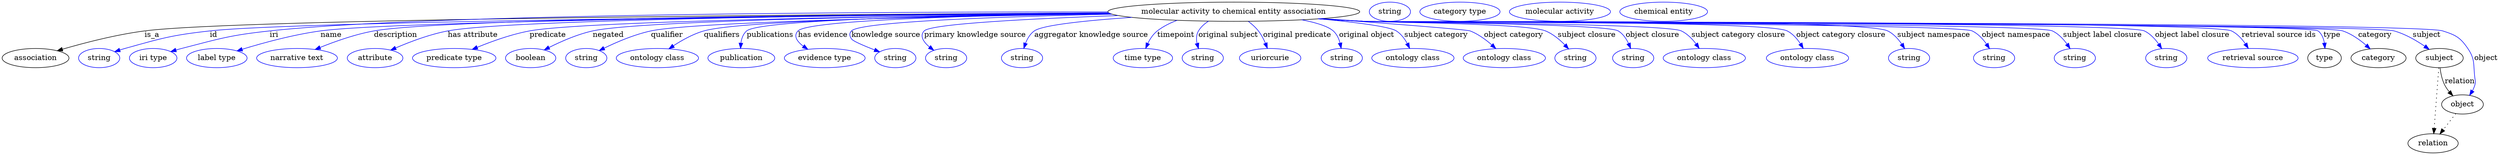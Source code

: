 digraph {
	graph [bb="0,0,4665.4,283"];
	node [label="\N"];
	"molecular activity to chemical entity association"	[height=0.5,
		label="molecular activity to chemical entity association",
		pos="2301.4,265",
		width=6.5355];
	association	[height=0.5,
		pos="62.394,178",
		width=1.7332];
	"molecular activity to chemical entity association" -> association	[label=is_a,
		lp="280.39,221.5",
		pos="e,102.91,191.77 2067.2,262.91 1570.1,260.18 440.46,251.54 266.39,229 213.11,222.1 153.58,206.58 112.65,194.65"];
	id	[color=blue,
		height=0.5,
		label=string,
		pos="181.39,178",
		width=1.0652];
	"molecular activity to chemical entity association" -> id	[color=blue,
		label=id,
		lp="395.39,221.5",
		pos="e,210.38,189.98 2068.9,262.18 1595.5,258.11 550.92,247.19 388.39,229 316.67,220.97 298.9,215.43 229.39,196 226.29,195.13 223.09,\
194.17 219.89,193.15",
		style=solid];
	iri	[color=blue,
		height=0.5,
		label="iri type",
		pos="282.39,178",
		width=1.2277];
	"molecular activity to chemical entity association" -> iri	[color=blue,
		label=iri,
		lp="507.39,221.5",
		pos="e,315.31,190.19 2066,264.67 1648.9,264.97 795.67,261.42 499.39,229 425.49,220.91 407.35,214.72 335.39,196 332.02,195.12 328.54,194.15 \
325.06,193.14",
		style=solid];
	name	[color=blue,
		height=0.5,
		label="label type",
		pos="401.39,178",
		width=1.5707];
	"molecular activity to chemical entity association" -> name	[color=blue,
		label=name,
		lp="614.39,221.5",
		pos="e,438.96,191.52 2068.7,262.24 1635.5,258.52 736.17,248.54 594.39,229 543.88,222.04 487.58,206.53 448.89,194.61",
		style=solid];
	description	[color=blue,
		height=0.5,
		label="narrative text",
		pos="551.39,178",
		width=2.0943];
	"molecular activity to chemical entity association" -> description	[color=blue,
		label=description,
		lp="734.89,221.5",
		pos="e,584.96,194.12 2067.3,262.96 1653.9,260.52 825.39,252.71 694.39,229 659.78,222.74 622.31,209.37 594.41,198.03",
		style=solid];
	"has attribute"	[color=blue,
		height=0.5,
		label=attribute,
		pos="696.39,178",
		width=1.4443];
	"molecular activity to chemical entity association" -> "has attribute"	[color=blue,
		label="has attribute",
		lp="879.39,221.5",
		pos="e,725.57,192.92 2068.1,262.63 1684.3,259.75 949.95,251.37 832.39,229 798.39,222.53 761.65,208.57 734.94,197.04",
		style=solid];
	predicate	[color=blue,
		height=0.5,
		label="predicate type",
		pos="844.39,178",
		width=2.1665];
	"molecular activity to chemical entity association" -> predicate	[color=blue,
		label=predicate,
		lp="1019.4,221.5",
		pos="e,878.04,194.32 2069.7,261.78 1720.4,257.84 1088.5,248.16 985.39,229 951.47,222.7 914.79,209.47 887.35,198.21",
		style=solid];
	negated	[color=blue,
		height=0.5,
		label=boolean,
		pos="987.39,178",
		width=1.2999];
	"molecular activity to chemical entity association" -> negated	[color=blue,
		label=negated,
		lp="1131.4,221.5",
		pos="e,1012.5,193.24 2069.3,261.95 1747.2,258.39 1193.7,249.38 1102.4,229 1073.9,222.65 1043.8,209.27 1021.5,197.94",
		style=solid];
	qualifier	[color=blue,
		height=0.5,
		label=string,
		pos="1090.4,178",
		width=1.0652];
	"molecular activity to chemical entity association" -> qualifier	[color=blue,
		label=qualifier,
		lp="1241.4,221.5",
		pos="e,1114.6,192.05 2071.8,261.01 1776.8,256.48 1292.8,246.51 1211.4,229 1180.5,222.36 1147.6,208.21 1123.8,196.65",
		style=solid];
	qualifiers	[color=blue,
		height=0.5,
		label="ontology class",
		pos="1223.4,178",
		width=2.1304];
	"molecular activity to chemical entity association" -> qualifiers	[color=blue,
		label=qualifiers,
		lp="1343.9,221.5",
		pos="e,1244.9,195.38 2069.9,261.68 1799.9,258.06 1381.2,249.24 1310.4,229 1290,223.18 1269.4,211.62 1253.4,201.08",
		style=solid];
	publications	[color=blue,
		height=0.5,
		label=publication,
		pos="1380.4,178",
		width=1.7332];
	"molecular activity to chemical entity association" -> publications	[color=blue,
		label=publications,
		lp="1434.4,221.5",
		pos="e,1378.9,196.02 2069,262.17 1807.6,259.06 1415.9,250.77 1390.4,229 1383.8,223.37 1380.8,214.71 1379.6,206.17",
		style=solid];
	"has evidence"	[color=blue,
		height=0.5,
		label="evidence type",
		pos="1536.4,178",
		width=2.0943];
	"molecular activity to chemical entity association" -> "has evidence"	[color=blue,
		label="has evidence",
		lp="1532.9,221.5",
		pos="e,1505,194.37 2069.6,261.82 1835.8,258.45 1506.5,249.98 1486.4,229 1477.2,219.42 1484.7,209.02 1496.4,200.2",
		style=solid];
	"knowledge source"	[color=blue,
		height=0.5,
		label=string,
		pos="1668.4,178",
		width=1.0652];
	"molecular activity to chemical entity association" -> "knowledge source"	[color=blue,
		label="knowledge source",
		lp="1650.9,221.5",
		pos="e,1639.1,189.71 2073.8,260.33 1870.9,255.91 1603.3,246.75 1586.4,229 1581.8,224.17 1582.7,219.56 1586.4,214 1589.1,209.87 1609.6,\
201.11 1629.5,193.39",
		style=solid];
	"primary knowledge source"	[color=blue,
		height=0.5,
		label=string,
		pos="1763.4,178",
		width=1.0652];
	"molecular activity to chemical entity association" -> "primary knowledge source"	[color=blue,
		label="primary knowledge source",
		lp="1817.4,221.5",
		pos="e,1740.4,192.58 2085.6,257.8 1926.4,252.13 1735.2,242.55 1722.4,229 1713.4,219.44 1721.2,208.17 1732.3,198.76",
		style=solid];
	"aggregator knowledge source"	[color=blue,
		height=0.5,
		label=string,
		pos="1905.4,178",
		width=1.0652];
	"molecular activity to chemical entity association" -> "aggregator knowledge source"	[color=blue,
		label="aggregator knowledge source",
		lp="2034.9,221.5",
		pos="e,1908.7,196.22 2110.9,254.42 2027.3,248.68 1944.3,240.28 1928.4,229 1920.6,223.46 1915.4,214.59 1911.9,205.85",
		style=solid];
	timepoint	[color=blue,
		height=0.5,
		label="time type",
		pos="2131.4,178",
		width=1.5346];
	"molecular activity to chemical entity association" -> timepoint	[color=blue,
		label=timepoint,
		lp="2193.4,221.5",
		pos="e,2136.6,196.25 2195.6,248.91 2182.2,243.99 2169.4,237.52 2158.4,229 2150.7,223.04 2144.9,214.23 2140.7,205.66",
		style=solid];
	"original subject"	[color=blue,
		height=0.5,
		label=string,
		pos="2243.4,178",
		width=1.0652];
	"molecular activity to chemical entity association" -> "original subject"	[color=blue,
		label="original subject",
		lp="2291.4,221.5",
		pos="e,2235.4,195.83 2254.2,247.32 2246.7,242.57 2239.9,236.56 2235.4,229 2231.2,222.01 2231.1,213.51 2232.7,205.53",
		style=solid];
	"original predicate"	[color=blue,
		height=0.5,
		label=uriorcurie,
		pos="2369.4,178",
		width=1.5887];
	"molecular activity to chemical entity association" -> "original predicate"	[color=blue,
		label="original predicate",
		lp="2419.9,221.5",
		pos="e,2364.2,196.38 2328.7,246.8 2335.4,241.66 2342.2,235.62 2347.4,229 2352.8,222.12 2357.2,213.69 2360.6,205.72",
		style=solid];
	"original object"	[color=blue,
		height=0.5,
		label=string,
		pos="2503.4,178",
		width=1.0652];
	"molecular activity to chemical entity association" -> "original object"	[color=blue,
		label="original object",
		lp="2549.9,221.5",
		pos="e,2502.3,196.25 2428.4,249.83 2454.6,244.72 2477.3,237.92 2487.4,229 2494,223.17 2497.9,214.61 2500.2,206.21",
		style=solid];
	"subject category"	[color=blue,
		height=0.5,
		label="ontology class",
		pos="2636.4,178",
		width=2.1304];
	"molecular activity to chemical entity association" -> "subject category"	[color=blue,
		label="subject category",
		lp="2679.9,221.5",
		pos="e,2630.3,196.26 2460.5,251.69 2527.1,245.42 2592.2,237.36 2605.4,229 2614.2,223.4 2621,214.27 2625.8,205.34",
		style=solid];
	"object category"	[color=blue,
		height=0.5,
		label="ontology class",
		pos="2807.4,178",
		width=2.1304];
	"molecular activity to chemical entity association" -> "object category"	[color=blue,
		label="object category",
		lp="2824.9,221.5",
		pos="e,2791.5,195.84 2465.6,252.08 2588.6,242.99 2736.7,231.6 2743.4,229 2758.3,223.2 2772.6,212.72 2783.8,202.85",
		style=solid];
	"subject closure"	[color=blue,
		height=0.5,
		label=string,
		pos="2940.4,178",
		width=1.0652];
	"molecular activity to chemical entity association" -> "subject closure"	[color=blue,
		label="subject closure",
		lp="2961.9,221.5",
		pos="e,2927.6,195.23 2466.8,252.16 2493.4,250.36 2520.6,248.58 2546.4,247 2583.9,244.7 2849.6,243.33 2884.4,229 2898.2,223.3 2910.9,212.66 \
2920.7,202.66",
		style=solid];
	"object closure"	[color=blue,
		height=0.5,
		label=string,
		pos="3048.4,178",
		width=1.0652];
	"molecular activity to chemical entity association" -> "object closure"	[color=blue,
		label="object closure",
		lp="3084.4,221.5",
		pos="e,3043.7,196.02 2464.1,251.99 2491.6,250.17 2519.8,248.43 2546.4,247 2572.7,245.59 2997.9,242.75 3020.4,229 3029.2,223.6 3035.5,\
214.35 3039.8,205.26",
		style=solid];
	"subject category closure"	[color=blue,
		height=0.5,
		label="ontology class",
		pos="3181.4,178",
		width=2.1304];
	"molecular activity to chemical entity association" -> "subject category closure"	[color=blue,
		label="subject category closure",
		lp="3244.9,221.5",
		pos="e,3171.8,196.24 2463.1,251.89 2490.9,250.06 2519.5,248.34 2546.4,247 2579.3,245.36 3108.7,243.18 3138.4,229 3149.5,223.71 3158.8,\
214.09 3165.9,204.68",
		style=solid];
	"object category closure"	[color=blue,
		height=0.5,
		label="ontology class",
		pos="3374.4,178",
		width=2.1304];
	"molecular activity to chemical entity association" -> "object category closure"	[color=blue,
		label="object category closure",
		lp="3436.9,221.5",
		pos="e,3366.4,196.22 2461.8,251.8 2490,249.96 2519,248.26 2546.4,247 2590.2,244.98 3297.3,248.95 3336.4,229 3346.7,223.74 3355,214.25 \
3361.2,204.95",
		style=solid];
	"subject namespace"	[color=blue,
		height=0.5,
		label=string,
		pos="3564.4,178",
		width=1.0652];
	"molecular activity to chemical entity association" -> "subject namespace"	[color=blue,
		label="subject namespace",
		lp="3610.4,221.5",
		pos="e,3556.1,195.77 2460.8,251.76 2489.3,249.91 2518.7,248.21 2546.4,247 2600.7,244.62 3475.6,252.99 3524.4,229 3535.2,223.66 3544.1,\
213.84 3550.7,204.31",
		style=solid];
	"object namespace"	[color=blue,
		height=0.5,
		label=string,
		pos="3723.4,178",
		width=1.0652];
	"molecular activity to chemical entity association" -> "object namespace"	[color=blue,
		label="object namespace",
		lp="3764.4,221.5",
		pos="e,3714.8,195.79 2460.5,251.72 2489.1,249.87 2518.6,248.18 2546.4,247 2577.9,245.66 3654,242.72 3682.4,229 3693.4,223.69 3702.4,213.88 \
3709.2,204.34",
		style=solid];
	"subject label closure"	[color=blue,
		height=0.5,
		label=string,
		pos="3874.4,178",
		width=1.0652];
	"molecular activity to chemical entity association" -> "subject label closure"	[color=blue,
		label="subject label closure",
		lp="3926.4,221.5",
		pos="e,3865.5,195.81 2460.1,251.7 2488.8,249.84 2518.5,248.16 2546.4,247 2582.1,245.51 3800.1,244.32 3832.4,229 3843.5,223.72 3852.8,\
213.9 3859.7,204.36",
		style=solid];
	"object label closure"	[color=blue,
		height=0.5,
		label=string,
		pos="4045.4,178",
		width=1.0652];
	"molecular activity to chemical entity association" -> "object label closure"	[color=blue,
		label="object label closure",
		lp="4093.9,221.5",
		pos="e,4036.8,195.81 2459.8,251.68 2488.6,249.82 2518.4,248.14 2546.4,247 2586.9,245.35 3967.9,246.55 4004.4,229 4015.4,223.71 4024.4,\
213.9 4031.2,204.35",
		style=solid];
	"retrieval source ids"	[color=blue,
		height=0.5,
		label="retrieval source",
		pos="4207.4,178",
		width=2.347];
	"molecular activity to chemical entity association" -> "retrieval source ids"	[color=blue,
		label="retrieval source ids",
		lp="4255.9,221.5",
		pos="e,4198.8,196.29 2459.8,251.65 2488.6,249.8 2518.4,248.13 2546.4,247 2591.4,245.19 4126.9,248.73 4167.4,229 4178.1,223.78 4186.9,\
214.16 4193.4,204.75",
		style=solid];
	type	[height=0.5,
		pos="4341.4,178",
		width=0.86659];
	"molecular activity to chemical entity association" -> type	[color=blue,
		label=type,
		lp="4355.4,221.5",
		pos="e,4342.2,196.18 2459.5,251.65 2488.4,249.79 2518.3,248.12 2546.4,247 2571.1,246.02 4310,244.43 4329.4,229 4336.2,223.54 4339.6,214.92 \
4341.1,206.37",
		style=solid];
	category	[height=0.5,
		pos="4442.4,178",
		width=1.4263];
	"molecular activity to chemical entity association" -> category	[color=blue,
		label=category,
		lp="4435.9,221.5",
		pos="e,4426.8,195.25 2459.5,251.65 2488.4,249.78 2518.3,248.11 2546.4,247 2597.2,244.99 4327.3,245.25 4375.4,229 4391.6,223.53 4407.1,\
212.51 4419.1,202.2",
		style=solid];
	subject	[height=0.5,
		pos="4556.4,178",
		width=1.2277];
	"molecular activity to chemical entity association" -> subject	[color=blue,
		label=subject,
		lp="4532.4,221.5",
		pos="e,4537.1,194.33 2459.5,251.63 2488.4,249.77 2518.3,248.11 2546.4,247 2599.8,244.9 4419.9,243.29 4471.4,229 4492.1,223.25 4513,211.09 \
4528.9,200.2",
		style=solid];
	object	[height=0.5,
		pos="4599.4,91",
		width=1.0832];
	"molecular activity to chemical entity association" -> object	[color=blue,
		label=object,
		lp="4643.4,178",
		pos="e,4612.8,108.09 2459.5,251.63 2488.4,249.76 2518.3,248.1 2546.4,247 2602.4,244.81 4509.1,246.11 4562.4,229 4586.7,221.2 4595,217.1 \
4609.4,196 4623.3,175.59 4619.5,166.51 4622.4,142 4623.2,135.38 4624.3,133.39 4622.4,127 4621.4,123.55 4619.9,120.13 4618.1,116.85",
		style=solid];
	association_type	[color=blue,
		height=0.5,
		label=string,
		pos="2593.4,265",
		width=1.0652];
	association_category	[color=blue,
		height=0.5,
		label="category type",
		pos="2724.4,265",
		width=2.0762];
	subject -> object	[label=relation,
		lp="4594.4,134.5",
		pos="e,4581.5,107.23 4557.5,159.55 4558.7,149.57 4561.2,137.07 4566.4,127 4568.6,122.68 4571.5,118.52 4574.7,114.66"];
	relation	[height=0.5,
		pos="4544.4,18",
		width=1.2999];
	subject -> relation	[pos="e,4545.7,36.188 4555.1,159.79 4553,132.48 4549,78.994 4546.5,46.38",
		style=dotted];
	"molecular activity to chemical entity association_subject"	[color=blue,
		height=0.5,
		label="molecular activity",
		pos="2911.4,265",
		width=2.6178];
	object -> relation	[pos="e,4557.2,35.54 4586.9,73.889 4580,64.939 4571.2,53.617 4563.4,43.584",
		style=dotted];
	"molecular activity to chemical entity association_object"	[color=blue,
		height=0.5,
		label="chemical entity",
		pos="3105.4,265",
		width=2.2748];
}
